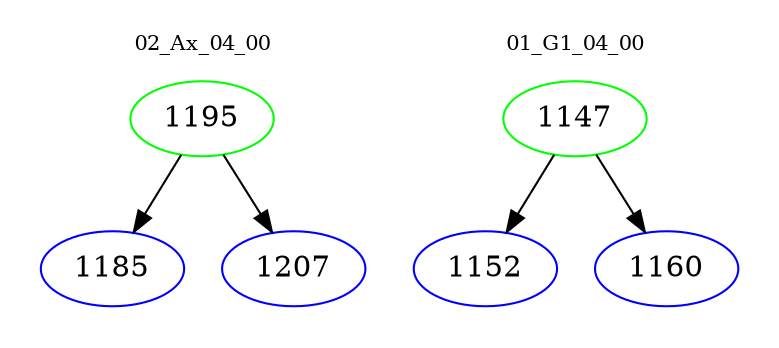 digraph{
subgraph cluster_0 {
color = white
label = "02_Ax_04_00";
fontsize=10;
T0_1195 [label="1195", color="green"]
T0_1195 -> T0_1185 [color="black"]
T0_1185 [label="1185", color="blue"]
T0_1195 -> T0_1207 [color="black"]
T0_1207 [label="1207", color="blue"]
}
subgraph cluster_1 {
color = white
label = "01_G1_04_00";
fontsize=10;
T1_1147 [label="1147", color="green"]
T1_1147 -> T1_1152 [color="black"]
T1_1152 [label="1152", color="blue"]
T1_1147 -> T1_1160 [color="black"]
T1_1160 [label="1160", color="blue"]
}
}
